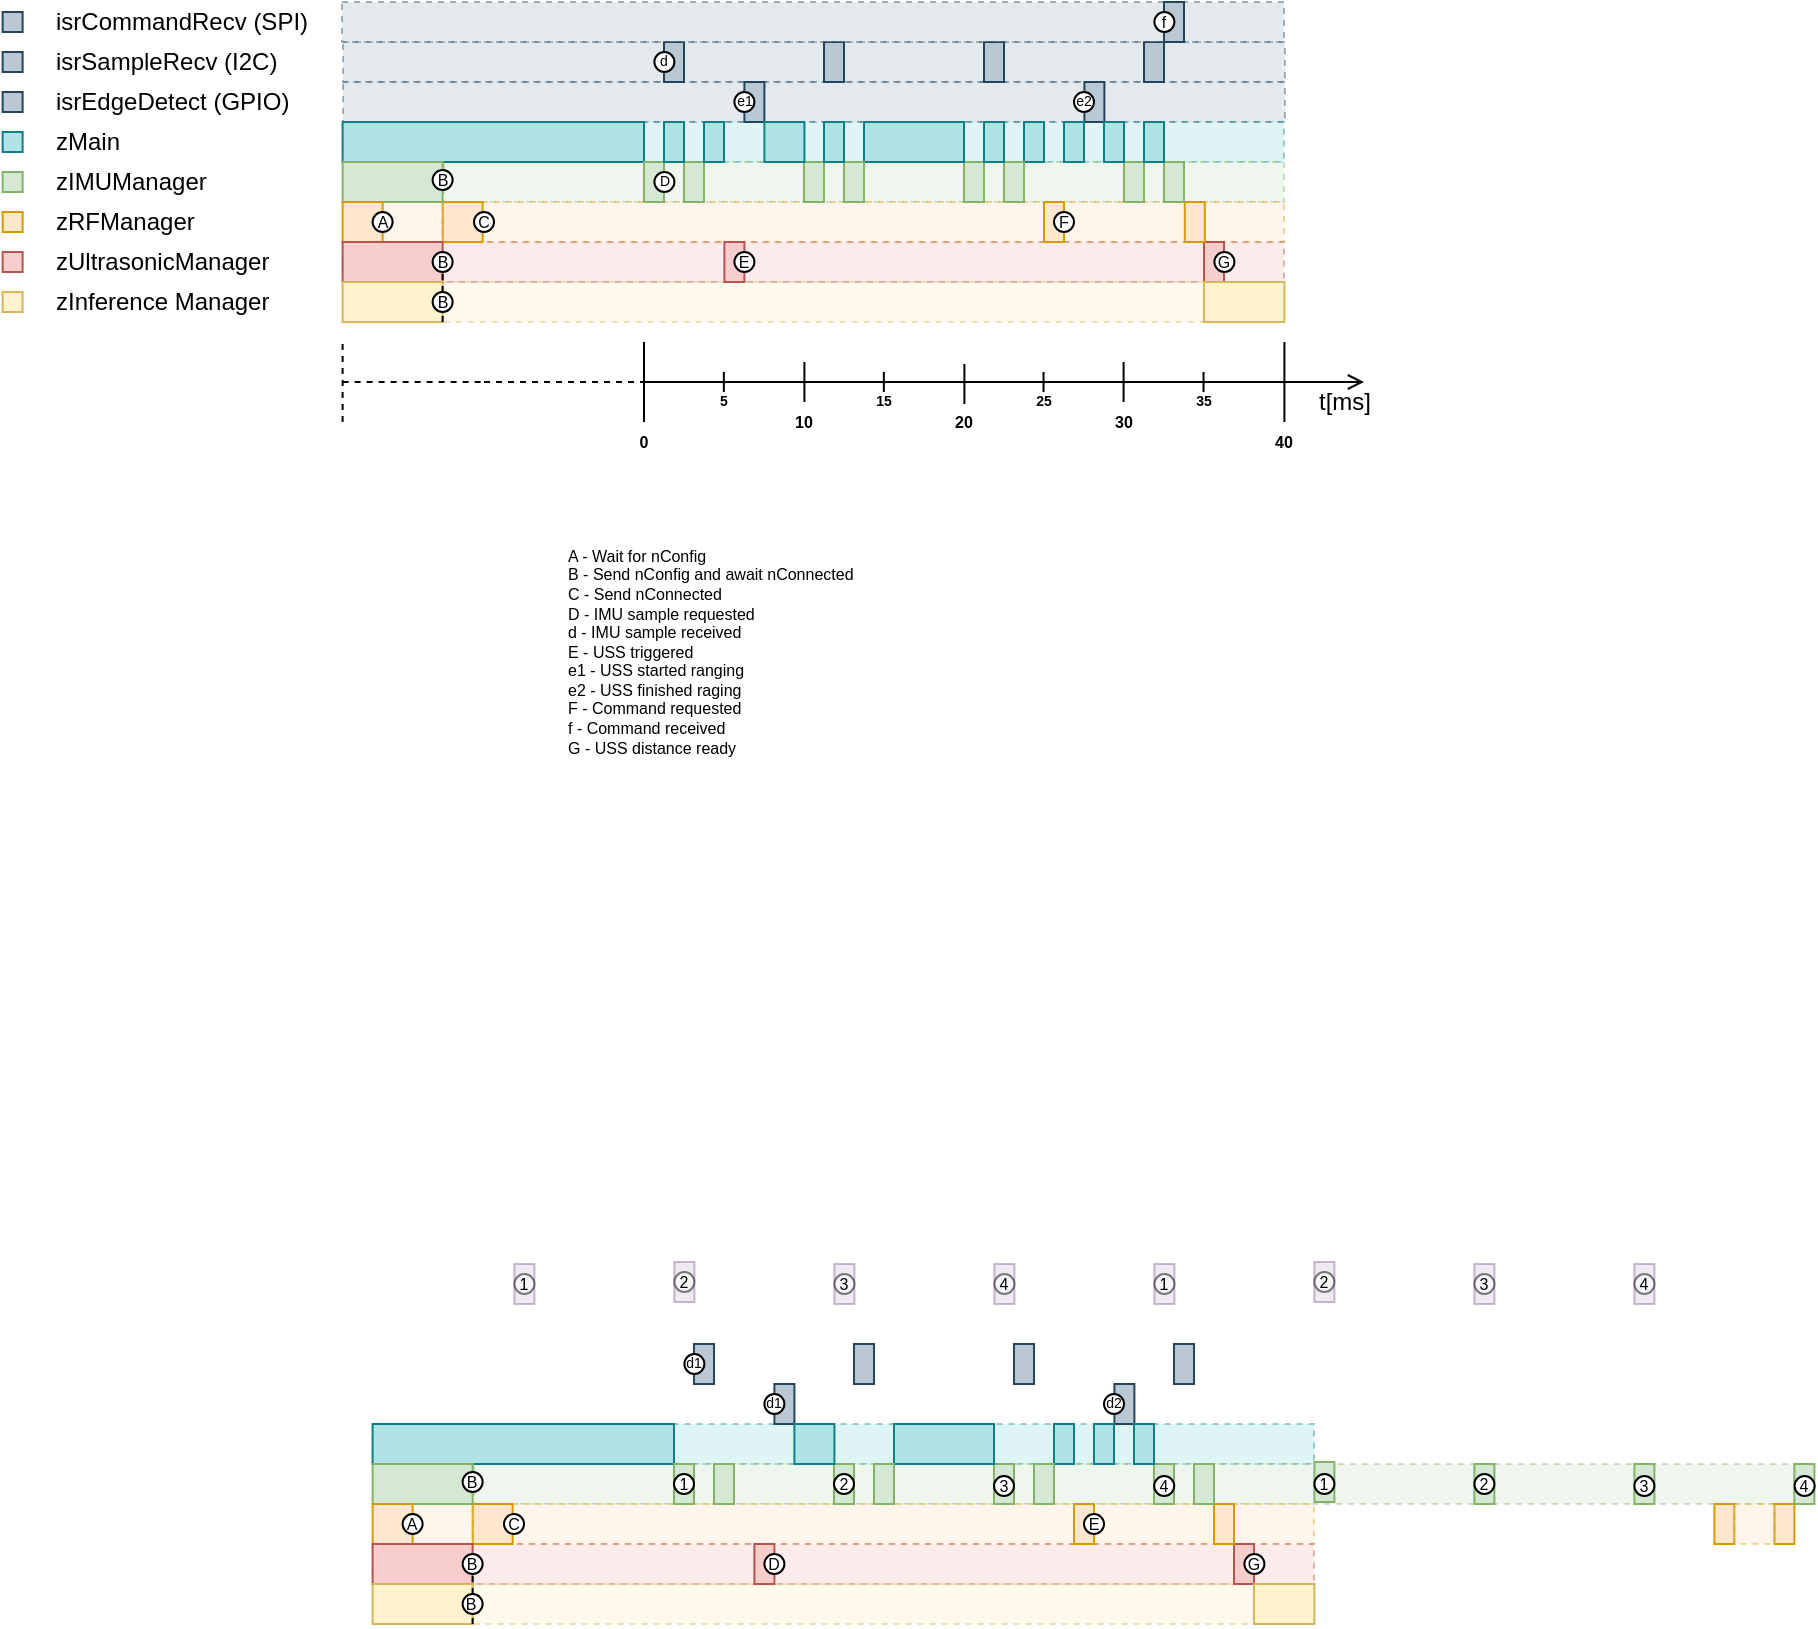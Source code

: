 <mxfile version="13.9.9" type="device"><diagram id="cSuGzzFekDDAHzRVUqsY" name="1"><mxGraphModel dx="1445" dy="711" grid="1" gridSize="10" guides="1" tooltips="1" connect="1" arrows="1" fold="1" page="1" pageScale="1" pageWidth="827" pageHeight="1169" math="0" shadow="0"><root><mxCell id="0"/><mxCell id="1" parent="0"/><mxCell id="S8BBPradPqW6g6W0PGDu-98" value="" style="rounded=0;whiteSpace=wrap;html=1;fillColor=#bac8d3;strokeColor=#23445d;dashed=1;opacity=40;" parent="1" vertex="1"><mxGeometry x="-110.5" y="300" width="471" height="20" as="geometry"/></mxCell><mxCell id="S8BBPradPqW6g6W0PGDu-99" value="" style="rounded=0;whiteSpace=wrap;html=1;fillColor=#bac8d3;strokeColor=#23445d;dashed=1;opacity=40;" parent="1" vertex="1"><mxGeometry x="-110.5" y="320" width="471" height="20" as="geometry"/></mxCell><mxCell id="j9ezfhy0TxpP28smiaYs-355" value="" style="rounded=0;whiteSpace=wrap;html=1;fillColor=#b0e3e6;strokeColor=#0e8088;opacity=40;dashed=1;" parent="1" vertex="1"><mxGeometry x="-110.69" y="340" width="470.69" height="20" as="geometry"/></mxCell><mxCell id="j9ezfhy0TxpP28smiaYs-318" value="" style="rounded=0;whiteSpace=wrap;html=1;strokeColor=#d6b656;fillColor=#fff2cc;dashed=1;opacity=40;" parent="1" vertex="1"><mxGeometry x="-60.89" y="420" width="420.89" height="20" as="geometry"/></mxCell><mxCell id="j9ezfhy0TxpP28smiaYs-321" value="" style="rounded=0;whiteSpace=wrap;html=1;strokeColor=#82b366;fillColor=#d5e8d4;dashed=1;opacity=40;" parent="1" vertex="1"><mxGeometry x="-60" y="360" width="420" height="20" as="geometry"/></mxCell><mxCell id="j9ezfhy0TxpP28smiaYs-272" value="" style="rounded=0;whiteSpace=wrap;html=1;strokeColor=#d79b00;fillColor=#ffe6cc;dashed=1;opacity=40;" parent="1" vertex="1"><mxGeometry x="-41" y="380" width="401" height="20" as="geometry"/></mxCell><mxCell id="j9ezfhy0TxpP28smiaYs-197" value="" style="rounded=0;whiteSpace=wrap;html=1;strokeColor=#b85450;fillColor=#f8cecc;dashed=1;opacity=40;" parent="1" vertex="1"><mxGeometry x="-110.69" y="400" width="470.69" height="20" as="geometry"/></mxCell><mxCell id="j9ezfhy0TxpP28smiaYs-152" value="" style="rounded=0;whiteSpace=wrap;html=1;fillColor=#f8cecc;strokeColor=#b85450;" parent="1" vertex="1"><mxGeometry x="80.2" y="400" width="10" height="20" as="geometry"/></mxCell><mxCell id="j9ezfhy0TxpP28smiaYs-138" value="" style="rounded=0;whiteSpace=wrap;html=1;fillColor=#ffe6cc;strokeColor=#d79b00;" parent="1" vertex="1"><mxGeometry x="-60.69" y="380" width="20" height="20" as="geometry"/></mxCell><mxCell id="j9ezfhy0TxpP28smiaYs-139" value="" style="rounded=0;whiteSpace=wrap;html=1;strokeColor=#d79b00;fillColor=#ffe6cc;dashed=1;opacity=40;" parent="1" vertex="1"><mxGeometry x="-100.69" y="380" width="40" height="20" as="geometry"/></mxCell><mxCell id="rkOUXAN77iIOM3Mfhc3u-1" value="" style="endArrow=none;html=1;" parent="1" edge="1"><mxGeometry width="50" height="50" relative="1" as="geometry"><mxPoint x="40.2" y="470" as="sourcePoint"/><mxPoint x="360" y="470" as="targetPoint"/></mxGeometry></mxCell><mxCell id="rkOUXAN77iIOM3Mfhc3u-5" value="" style="endArrow=none;html=1;" parent="1" edge="1"><mxGeometry width="50" height="50" relative="1" as="geometry"><mxPoint x="120.2" y="480" as="sourcePoint"/><mxPoint x="120.2" y="460" as="targetPoint"/></mxGeometry></mxCell><mxCell id="rkOUXAN77iIOM3Mfhc3u-6" value="" style="endArrow=none;html=1;" parent="1" edge="1"><mxGeometry width="50" height="50" relative="1" as="geometry"><mxPoint x="200.2" y="481" as="sourcePoint"/><mxPoint x="200.2" y="461" as="targetPoint"/></mxGeometry></mxCell><mxCell id="rkOUXAN77iIOM3Mfhc3u-7" value="" style="endArrow=none;html=1;" parent="1" edge="1"><mxGeometry width="50" height="50" relative="1" as="geometry"><mxPoint x="279.8" y="480" as="sourcePoint"/><mxPoint x="279.8" y="460" as="targetPoint"/></mxGeometry></mxCell><mxCell id="rkOUXAN77iIOM3Mfhc3u-9" value="" style="endArrow=none;html=1;" parent="1" edge="1"><mxGeometry width="50" height="50" relative="1" as="geometry"><mxPoint x="360.2" y="490" as="sourcePoint"/><mxPoint x="360.2" y="450" as="targetPoint"/></mxGeometry></mxCell><mxCell id="rkOUXAN77iIOM3Mfhc3u-15" value="" style="endArrow=none;html=1;" parent="1" edge="1"><mxGeometry width="50" height="50" relative="1" as="geometry"><mxPoint x="40" y="490" as="sourcePoint"/><mxPoint x="40" y="450" as="targetPoint"/></mxGeometry></mxCell><mxCell id="rkOUXAN77iIOM3Mfhc3u-19" value="zMain" style="text;html=1;strokeColor=none;fillColor=none;align=left;verticalAlign=middle;whiteSpace=wrap;rounded=0;" parent="1" vertex="1"><mxGeometry x="-255.69" y="340" width="85" height="20" as="geometry"/></mxCell><mxCell id="rkOUXAN77iIOM3Mfhc3u-24" value="zIMUManager" style="text;html=1;align=left;verticalAlign=middle;whiteSpace=wrap;rounded=0;" parent="1" vertex="1"><mxGeometry x="-255.69" y="360" width="105" height="20" as="geometry"/></mxCell><mxCell id="rkOUXAN77iIOM3Mfhc3u-30" value="" style="rounded=0;whiteSpace=wrap;html=1;fillColor=#b0e3e6;strokeColor=#0e8088;" parent="1" vertex="1"><mxGeometry x="-110.69" y="340" width="150.69" height="20" as="geometry"/></mxCell><mxCell id="mVFFXMDGj7C6MJDyE9RA-10" value="" style="text;html=1;align=center;verticalAlign=middle;whiteSpace=wrap;rounded=0;fontSize=11;fillColor=#b0e3e6;strokeColor=#0e8088;" parent="1" vertex="1"><mxGeometry x="-280.69" y="345" width="10.0" height="10" as="geometry"/></mxCell><mxCell id="mVFFXMDGj7C6MJDyE9RA-12" value="" style="text;html=1;align=center;verticalAlign=middle;whiteSpace=wrap;rounded=0;fontSize=11;fillColor=#bac8d3;strokeColor=#23445d;" parent="1" vertex="1"><mxGeometry x="-280.69" y="305" width="10.0" height="10" as="geometry"/></mxCell><mxCell id="mVFFXMDGj7C6MJDyE9RA-13" value="" style="text;html=1;align=center;verticalAlign=middle;whiteSpace=wrap;rounded=0;fontSize=11;fillColor=#d5e8d4;strokeColor=#82b366;" parent="1" vertex="1"><mxGeometry x="-280.69" y="365" width="10.0" height="10" as="geometry"/></mxCell><mxCell id="mVFFXMDGj7C6MJDyE9RA-14" value="" style="text;html=1;align=center;verticalAlign=middle;whiteSpace=wrap;rounded=0;fontSize=11;fillColor=#ffe6cc;strokeColor=#d79b00;" parent="1" vertex="1"><mxGeometry x="-280.69" y="385" width="10.0" height="10" as="geometry"/></mxCell><mxCell id="mVFFXMDGj7C6MJDyE9RA-16" value="isrSampleRecv (I2C)" style="text;html=1;strokeColor=none;fillColor=none;align=left;verticalAlign=middle;whiteSpace=wrap;rounded=0;" parent="1" vertex="1"><mxGeometry x="-255.69" y="300" width="125" height="20" as="geometry"/></mxCell><mxCell id="mVFFXMDGj7C6MJDyE9RA-17" value="zRFManager" style="text;html=1;strokeColor=none;fillColor=none;align=left;verticalAlign=middle;whiteSpace=wrap;rounded=0;" parent="1" vertex="1"><mxGeometry x="-255.69" y="380" width="75" height="20" as="geometry"/></mxCell><mxCell id="MElpWSM9FPOYWnsPrE3x-5" value="" style="rounded=0;whiteSpace=wrap;html=1;fillColor=#d5e8d4;strokeColor=#82b366;" parent="1" vertex="1"><mxGeometry x="-110.69" y="360" width="50" height="20" as="geometry"/></mxCell><mxCell id="MElpWSM9FPOYWnsPrE3x-22" value="" style="rounded=0;whiteSpace=wrap;html=1;fillColor=#ffe6cc;strokeColor=#d79b00;" parent="1" vertex="1"><mxGeometry x="-110.69" y="380" width="20" height="20" as="geometry"/></mxCell><mxCell id="DTuaA2-jYgeu0PcUdBHZ-1" value="zUltrasonicManager" style="text;html=1;strokeColor=none;fillColor=none;align=left;verticalAlign=middle;whiteSpace=wrap;rounded=0;" parent="1" vertex="1"><mxGeometry x="-255.69" y="400" width="75" height="20" as="geometry"/></mxCell><mxCell id="DTuaA2-jYgeu0PcUdBHZ-2" value="" style="rounded=0;whiteSpace=wrap;html=1;fillColor=#f8cecc;strokeColor=#b85450;" parent="1" vertex="1"><mxGeometry x="-110.69" y="400" width="50" height="20" as="geometry"/></mxCell><mxCell id="DTuaA2-jYgeu0PcUdBHZ-3" value="" style="text;html=1;align=center;verticalAlign=middle;whiteSpace=wrap;rounded=0;fontSize=11;fillColor=#f8cecc;strokeColor=#b85450;" parent="1" vertex="1"><mxGeometry x="-280.69" y="405" width="10.0" height="10" as="geometry"/></mxCell><mxCell id="DTuaA2-jYgeu0PcUdBHZ-4" value="" style="rounded=0;whiteSpace=wrap;html=1;fillColor=#f8cecc;strokeColor=#b85450;" parent="1" vertex="1"><mxGeometry x="320" y="400" width="10" height="20" as="geometry"/></mxCell><mxCell id="DTuaA2-jYgeu0PcUdBHZ-12" value="isrEdgeDetect (GPIO)" style="text;html=1;strokeColor=none;fillColor=none;align=left;verticalAlign=middle;whiteSpace=wrap;rounded=0;" parent="1" vertex="1"><mxGeometry x="-255.69" y="320" width="155" height="20" as="geometry"/></mxCell><mxCell id="DTuaA2-jYgeu0PcUdBHZ-13" value="" style="text;html=1;align=center;verticalAlign=middle;whiteSpace=wrap;rounded=0;fontSize=11;fillColor=#bac8d3;strokeColor=#23445d;" parent="1" vertex="1"><mxGeometry x="-280.69" y="325" width="10.0" height="10" as="geometry"/></mxCell><mxCell id="DTuaA2-jYgeu0PcUdBHZ-20" value="" style="rounded=0;whiteSpace=wrap;html=1;fillColor=#fff2cc;strokeColor=#d6b656;" parent="1" vertex="1"><mxGeometry x="-110.69" y="420" width="50" height="20" as="geometry"/></mxCell><mxCell id="DTuaA2-jYgeu0PcUdBHZ-25" value="zInference Manager" style="text;html=1;strokeColor=none;fillColor=none;align=left;verticalAlign=middle;whiteSpace=wrap;rounded=0;" parent="1" vertex="1"><mxGeometry x="-255.69" y="420" width="115" height="20" as="geometry"/></mxCell><mxCell id="DTuaA2-jYgeu0PcUdBHZ-26" value="" style="rounded=0;whiteSpace=wrap;html=1;fillColor=#fff2cc;strokeColor=#d6b656;" parent="1" vertex="1"><mxGeometry x="-280.69" y="425" width="10" height="10" as="geometry"/></mxCell><mxCell id="k1w1IN7rpTPUnMOPxRSH-24" value="" style="endArrow=none;html=1;dashed=1;" parent="1" edge="1"><mxGeometry width="50" height="50" relative="1" as="geometry"><mxPoint x="-110.69" y="470" as="sourcePoint"/><mxPoint x="-40.69" y="470" as="targetPoint"/></mxGeometry></mxCell><mxCell id="k1w1IN7rpTPUnMOPxRSH-25" value="" style="endArrow=none;html=1;dashed=1;" parent="1" edge="1"><mxGeometry width="50" height="50" relative="1" as="geometry"><mxPoint x="-110.69" y="490" as="sourcePoint"/><mxPoint x="-110.69" y="450" as="targetPoint"/></mxGeometry></mxCell><mxCell id="j9ezfhy0TxpP28smiaYs-170" value="B" style="ellipse;whiteSpace=wrap;html=1;aspect=fixed;fontSize=8;spacingRight=-1;" parent="1" vertex="1"><mxGeometry x="-65.69" y="364" width="10" height="10" as="geometry"/></mxCell><mxCell id="j9ezfhy0TxpP28smiaYs-177" value="C" style="ellipse;whiteSpace=wrap;html=1;aspect=fixed;fontSize=8;align=center;verticalAlign=middle;spacingRight=0;" parent="1" vertex="1"><mxGeometry x="-45" y="385" width="10" height="10" as="geometry"/></mxCell><mxCell id="j9ezfhy0TxpP28smiaYs-178" value="B" style="ellipse;whiteSpace=wrap;html=1;aspect=fixed;fontSize=8;spacingRight=-1;" parent="1" vertex="1"><mxGeometry x="-65.69" y="405" width="10" height="10" as="geometry"/></mxCell><mxCell id="j9ezfhy0TxpP28smiaYs-179" value="" style="endArrow=none;html=1;entryX=0.5;entryY=1;entryDx=0;entryDy=0;dashed=1;endFill=0;entryPerimeter=0;" parent="1" source="j9ezfhy0TxpP28smiaYs-180" target="j9ezfhy0TxpP28smiaYs-178" edge="1"><mxGeometry width="50" height="50" relative="1" as="geometry"><mxPoint x="-61.12" y="465.0" as="sourcePoint"/><mxPoint x="-60.69" y="354" as="targetPoint"/></mxGeometry></mxCell><mxCell id="j9ezfhy0TxpP28smiaYs-180" value="B" style="ellipse;whiteSpace=wrap;html=1;aspect=fixed;fontSize=8;spacingRight=-1;" parent="1" vertex="1"><mxGeometry x="-65.69" y="425" width="10" height="10" as="geometry"/></mxCell><mxCell id="j9ezfhy0TxpP28smiaYs-181" value="" style="endArrow=none;html=1;entryX=0.5;entryY=1;entryDx=0;entryDy=0;dashed=1;endFill=0;entryPerimeter=0;" parent="1" target="j9ezfhy0TxpP28smiaYs-180" edge="1"><mxGeometry width="50" height="50" relative="1" as="geometry"><mxPoint x="-60.69" y="440" as="sourcePoint"/><mxPoint x="-60.69" y="415.0" as="targetPoint"/></mxGeometry></mxCell><mxCell id="j9ezfhy0TxpP28smiaYs-164" value="A" style="ellipse;whiteSpace=wrap;html=1;aspect=fixed;fontSize=8;spacingRight=-1;" parent="1" vertex="1"><mxGeometry x="-95.69" y="385" width="10" height="10" as="geometry"/></mxCell><mxCell id="j9ezfhy0TxpP28smiaYs-185" value="A - Wait for nConfig&lt;br&gt;B - Send nConfig and await nConnected&lt;br&gt;C - Send nConnected&lt;br&gt;D - IMU sample requested&lt;br&gt;d - IMU sample received&lt;br&gt;E - USS triggered&lt;br&gt;e1 - USS started ranging&lt;br&gt;e2 - USS finished raging&lt;br&gt;F - Command requested&lt;br&gt;f - Command received&lt;br&gt;G - USS distance ready" style="text;html=1;strokeColor=none;fillColor=none;align=left;verticalAlign=middle;whiteSpace=wrap;rounded=0;fontSize=8;" parent="1" vertex="1"><mxGeometry x="-0.2" y="550" width="160" height="110" as="geometry"/></mxCell><mxCell id="j9ezfhy0TxpP28smiaYs-186" value="10" style="text;html=1;strokeColor=none;fillColor=none;align=center;verticalAlign=middle;whiteSpace=wrap;rounded=0;fontSize=8;fontStyle=1" parent="1" vertex="1"><mxGeometry x="110.4" y="480" width="19.6" height="20" as="geometry"/></mxCell><mxCell id="j9ezfhy0TxpP28smiaYs-187" value="20" style="text;html=1;strokeColor=none;fillColor=none;align=center;verticalAlign=middle;whiteSpace=wrap;rounded=0;fontSize=8;fontStyle=1" parent="1" vertex="1"><mxGeometry x="190.4" y="480" width="19.6" height="20" as="geometry"/></mxCell><mxCell id="j9ezfhy0TxpP28smiaYs-188" value="0" style="text;html=1;strokeColor=none;fillColor=none;align=center;verticalAlign=middle;whiteSpace=wrap;rounded=0;fontSize=8;fontStyle=1" parent="1" vertex="1"><mxGeometry x="30.2" y="490" width="19.8" height="20" as="geometry"/></mxCell><mxCell id="j9ezfhy0TxpP28smiaYs-189" value="30" style="text;html=1;strokeColor=none;fillColor=none;align=center;verticalAlign=middle;whiteSpace=wrap;rounded=0;fontSize=8;fontStyle=1" parent="1" vertex="1"><mxGeometry x="270.4" y="480" width="19.6" height="20" as="geometry"/></mxCell><mxCell id="j9ezfhy0TxpP28smiaYs-190" value="40" style="text;html=1;strokeColor=none;fillColor=none;align=center;verticalAlign=middle;whiteSpace=wrap;rounded=0;fontSize=8;fontStyle=1" parent="1" vertex="1"><mxGeometry x="350.4" y="490" width="19.6" height="20" as="geometry"/></mxCell><mxCell id="j9ezfhy0TxpP28smiaYs-198" value="E" style="ellipse;whiteSpace=wrap;html=1;aspect=fixed;fontSize=8;spacingRight=0;" parent="1" vertex="1"><mxGeometry x="85.2" y="405" width="10" height="10" as="geometry"/></mxCell><mxCell id="j9ezfhy0TxpP28smiaYs-204" value="" style="rounded=0;whiteSpace=wrap;html=1;strokeColor=#d79b00;fillColor=#ffe6cc;" parent="1" vertex="1"><mxGeometry x="310.4" y="380" width="10" height="20" as="geometry"/></mxCell><mxCell id="j9ezfhy0TxpP28smiaYs-205" value="" style="rounded=0;whiteSpace=wrap;html=1;fillColor=#ffe6cc;strokeColor=#d79b00;" parent="1" vertex="1"><mxGeometry x="240" y="380" width="10" height="20" as="geometry"/></mxCell><mxCell id="j9ezfhy0TxpP28smiaYs-206" value="" style="rounded=0;whiteSpace=wrap;html=1;fillColor=#fff2cc;strokeColor=#d6b656;" parent="1" vertex="1"><mxGeometry x="320" y="420" width="40.2" height="20" as="geometry"/></mxCell><mxCell id="j9ezfhy0TxpP28smiaYs-270" value="" style="endArrow=none;html=1;dashed=1;" parent="1" edge="1"><mxGeometry width="50" height="50" relative="1" as="geometry"><mxPoint x="-40.0" y="470" as="sourcePoint"/><mxPoint x="40" y="470" as="targetPoint"/></mxGeometry></mxCell><mxCell id="j9ezfhy0TxpP28smiaYs-273" value="" style="rounded=0;whiteSpace=wrap;html=1;fillColor=#d5e8d4;strokeColor=#82b366;" parent="1" vertex="1"><mxGeometry x="40" y="360" width="10" height="20" as="geometry"/></mxCell><mxCell id="j9ezfhy0TxpP28smiaYs-274" value="" style="rounded=0;whiteSpace=wrap;html=1;fillColor=#d5e8d4;strokeColor=#82b366;" parent="1" vertex="1"><mxGeometry x="120" y="360" width="10" height="20" as="geometry"/></mxCell><mxCell id="j9ezfhy0TxpP28smiaYs-275" value="" style="rounded=0;whiteSpace=wrap;html=1;fillColor=#d5e8d4;strokeColor=#82b366;" parent="1" vertex="1"><mxGeometry x="200" y="360" width="10" height="20" as="geometry"/></mxCell><mxCell id="j9ezfhy0TxpP28smiaYs-276" value="" style="rounded=0;whiteSpace=wrap;html=1;fillColor=#d5e8d4;strokeColor=#82b366;" parent="1" vertex="1"><mxGeometry x="280" y="360" width="10" height="20" as="geometry"/></mxCell><mxCell id="j9ezfhy0TxpP28smiaYs-319" value="G" style="ellipse;whiteSpace=wrap;html=1;aspect=fixed;fontSize=8;spacingRight=0;" parent="1" vertex="1"><mxGeometry x="325.2" y="405" width="10" height="10" as="geometry"/></mxCell><mxCell id="j9ezfhy0TxpP28smiaYs-338" value="F" style="ellipse;whiteSpace=wrap;html=1;aspect=fixed;fontSize=8;spacingRight=0;" parent="1" vertex="1"><mxGeometry x="245" y="385" width="10" height="10" as="geometry"/></mxCell><mxCell id="j9ezfhy0TxpP28smiaYs-346" value="" style="rounded=0;whiteSpace=wrap;html=1;fillColor=#bac8d3;strokeColor=#23445d;" parent="1" vertex="1"><mxGeometry x="90.2" y="320" width="10" height="20" as="geometry"/></mxCell><mxCell id="j9ezfhy0TxpP28smiaYs-347" value="" style="rounded=0;whiteSpace=wrap;html=1;fillColor=#bac8d3;strokeColor=#23445d;" parent="1" vertex="1"><mxGeometry x="260.2" y="320" width="10" height="20" as="geometry"/></mxCell><mxCell id="j9ezfhy0TxpP28smiaYs-348" value="e1" style="ellipse;whiteSpace=wrap;html=1;aspect=fixed;fontSize=7;spacingRight=-1;" parent="1" vertex="1"><mxGeometry x="85.2" y="325" width="10" height="10" as="geometry"/></mxCell><mxCell id="j9ezfhy0TxpP28smiaYs-349" value="e2" style="ellipse;whiteSpace=wrap;html=1;aspect=fixed;fontSize=7;spacingRight=0;" parent="1" vertex="1"><mxGeometry x="255" y="325" width="10" height="10" as="geometry"/></mxCell><mxCell id="j9ezfhy0TxpP28smiaYs-350" value="" style="rounded=0;whiteSpace=wrap;html=1;fillColor=#bac8d3;strokeColor=#23445d;" parent="1" vertex="1"><mxGeometry x="50.0" y="300" width="10" height="20" as="geometry"/></mxCell><mxCell id="j9ezfhy0TxpP28smiaYs-351" value="" style="rounded=0;whiteSpace=wrap;html=1;fillColor=#bac8d3;strokeColor=#23445d;" parent="1" vertex="1"><mxGeometry x="130" y="300" width="10" height="20" as="geometry"/></mxCell><mxCell id="j9ezfhy0TxpP28smiaYs-352" value="" style="rounded=0;whiteSpace=wrap;html=1;fillColor=#bac8d3;strokeColor=#23445d;" parent="1" vertex="1"><mxGeometry x="210" y="300" width="10" height="20" as="geometry"/></mxCell><mxCell id="j9ezfhy0TxpP28smiaYs-353" value="" style="rounded=0;whiteSpace=wrap;html=1;fillColor=#bac8d3;strokeColor=#23445d;" parent="1" vertex="1"><mxGeometry x="290" y="300" width="10" height="20" as="geometry"/></mxCell><mxCell id="j9ezfhy0TxpP28smiaYs-357" value="" style="rounded=0;whiteSpace=wrap;html=1;fillColor=#b0e3e6;strokeColor=#0e8088;" parent="1" vertex="1"><mxGeometry x="100.2" y="340" width="20" height="20" as="geometry"/></mxCell><mxCell id="j9ezfhy0TxpP28smiaYs-358" value="" style="rounded=0;whiteSpace=wrap;html=1;fillColor=#b0e3e6;strokeColor=#0e8088;" parent="1" vertex="1"><mxGeometry x="150" y="340" width="50" height="20" as="geometry"/></mxCell><mxCell id="j9ezfhy0TxpP28smiaYs-359" value="" style="rounded=0;whiteSpace=wrap;html=1;fillColor=#b0e3e6;strokeColor=#0e8088;" parent="1" vertex="1"><mxGeometry x="230" y="340" width="10" height="20" as="geometry"/></mxCell><mxCell id="j9ezfhy0TxpP28smiaYs-360" value="" style="rounded=0;whiteSpace=wrap;html=1;fillColor=#b0e3e6;strokeColor=#0e8088;" parent="1" vertex="1"><mxGeometry x="250" y="340" width="10" height="20" as="geometry"/></mxCell><mxCell id="j9ezfhy0TxpP28smiaYs-362" value="" style="rounded=0;whiteSpace=wrap;html=1;fillColor=#d5e8d4;strokeColor=#82b366;" parent="1" vertex="1"><mxGeometry x="60" y="360" width="10" height="20" as="geometry"/></mxCell><mxCell id="j9ezfhy0TxpP28smiaYs-363" value="" style="rounded=0;whiteSpace=wrap;html=1;fillColor=#d5e8d4;strokeColor=#82b366;" parent="1" vertex="1"><mxGeometry x="140" y="360" width="10" height="20" as="geometry"/></mxCell><mxCell id="j9ezfhy0TxpP28smiaYs-364" value="" style="rounded=0;whiteSpace=wrap;html=1;fillColor=#d5e8d4;strokeColor=#82b366;" parent="1" vertex="1"><mxGeometry x="220" y="360" width="10" height="20" as="geometry"/></mxCell><mxCell id="j9ezfhy0TxpP28smiaYs-365" value="" style="rounded=0;whiteSpace=wrap;html=1;fillColor=#d5e8d4;strokeColor=#82b366;" parent="1" vertex="1"><mxGeometry x="300" y="360" width="10" height="20" as="geometry"/></mxCell><mxCell id="j9ezfhy0TxpP28smiaYs-366" value="" style="rounded=0;whiteSpace=wrap;html=1;fillColor=#b0e3e6;strokeColor=#0e8088;" parent="1" vertex="1"><mxGeometry x="270" y="340" width="10" height="20" as="geometry"/></mxCell><mxCell id="j9ezfhy0TxpP28smiaYs-367" value="" style="endArrow=none;html=1;" parent="1" edge="1"><mxGeometry width="50" height="50" relative="1" as="geometry"><mxPoint x="79.93" y="475" as="sourcePoint"/><mxPoint x="79.93" y="465" as="targetPoint"/></mxGeometry></mxCell><mxCell id="j9ezfhy0TxpP28smiaYs-368" value="" style="endArrow=none;html=1;" parent="1" edge="1"><mxGeometry width="50" height="50" relative="1" as="geometry"><mxPoint x="159.93" y="475" as="sourcePoint"/><mxPoint x="159.93" y="465" as="targetPoint"/></mxGeometry></mxCell><mxCell id="j9ezfhy0TxpP28smiaYs-372" value="" style="endArrow=none;html=1;" parent="1" edge="1"><mxGeometry width="50" height="50" relative="1" as="geometry"><mxPoint x="239.77" y="475" as="sourcePoint"/><mxPoint x="239.77" y="465" as="targetPoint"/></mxGeometry></mxCell><mxCell id="j9ezfhy0TxpP28smiaYs-373" value="" style="endArrow=none;html=1;" parent="1" edge="1"><mxGeometry width="50" height="50" relative="1" as="geometry"><mxPoint x="319.77" y="475" as="sourcePoint"/><mxPoint x="319.77" y="465" as="targetPoint"/></mxGeometry></mxCell><mxCell id="j9ezfhy0TxpP28smiaYs-375" value="5" style="text;html=1;strokeColor=none;fillColor=none;align=center;verticalAlign=middle;whiteSpace=wrap;rounded=0;fontSize=7;fontStyle=1" parent="1" vertex="1"><mxGeometry x="70" y="470" width="19.6" height="20" as="geometry"/></mxCell><mxCell id="j9ezfhy0TxpP28smiaYs-376" value="15" style="text;html=1;strokeColor=none;fillColor=none;align=center;verticalAlign=middle;whiteSpace=wrap;rounded=0;fontSize=7;fontStyle=1" parent="1" vertex="1"><mxGeometry x="150.2" y="470" width="19.6" height="20" as="geometry"/></mxCell><mxCell id="j9ezfhy0TxpP28smiaYs-377" value="25" style="text;html=1;strokeColor=none;fillColor=none;align=center;verticalAlign=middle;whiteSpace=wrap;rounded=0;fontSize=7;fontStyle=1" parent="1" vertex="1"><mxGeometry x="230.4" y="470" width="19.6" height="20" as="geometry"/></mxCell><mxCell id="j9ezfhy0TxpP28smiaYs-378" value="35" style="text;html=1;strokeColor=none;fillColor=none;align=center;verticalAlign=middle;whiteSpace=wrap;rounded=0;fontSize=7;fontStyle=1" parent="1" vertex="1"><mxGeometry x="310.4" y="470" width="19.6" height="20" as="geometry"/></mxCell><mxCell id="S8BBPradPqW6g6W0PGDu-2" value="d" style="ellipse;whiteSpace=wrap;html=1;aspect=fixed;fontSize=7;spacingRight=0;" parent="1" vertex="1"><mxGeometry x="45.2" y="305" width="10" height="10" as="geometry"/></mxCell><mxCell id="S8BBPradPqW6g6W0PGDu-3" value="" style="rounded=0;whiteSpace=wrap;html=1;fillColor=#b0e3e6;strokeColor=#0e8088;opacity=40;dashed=1;" parent="1" vertex="1"><mxGeometry x="-95.69" y="991" width="470.69" height="20" as="geometry"/></mxCell><mxCell id="S8BBPradPqW6g6W0PGDu-4" value="" style="rounded=0;whiteSpace=wrap;html=1;strokeColor=#d6b656;fillColor=#fff2cc;dashed=1;opacity=40;" parent="1" vertex="1"><mxGeometry x="-45.89" y="1071" width="420.89" height="20" as="geometry"/></mxCell><mxCell id="S8BBPradPqW6g6W0PGDu-5" value="" style="rounded=0;whiteSpace=wrap;html=1;strokeColor=#82b366;fillColor=#d5e8d4;dashed=1;opacity=40;" parent="1" vertex="1"><mxGeometry x="-45" y="1011" width="660" height="20" as="geometry"/></mxCell><mxCell id="S8BBPradPqW6g6W0PGDu-6" value="" style="rounded=0;whiteSpace=wrap;html=1;strokeColor=#d79b00;fillColor=#ffe6cc;dashed=1;opacity=40;" parent="1" vertex="1"><mxGeometry x="-25.69" y="1031" width="400.69" height="20" as="geometry"/></mxCell><mxCell id="S8BBPradPqW6g6W0PGDu-7" value="" style="rounded=0;whiteSpace=wrap;html=1;strokeColor=#b85450;fillColor=#f8cecc;dashed=1;opacity=40;" parent="1" vertex="1"><mxGeometry x="-95.69" y="1051" width="470.69" height="20" as="geometry"/></mxCell><mxCell id="S8BBPradPqW6g6W0PGDu-8" value="" style="rounded=0;whiteSpace=wrap;html=1;fillColor=#e1d5e7;strokeColor=#9673a6;opacity=50;" parent="1" vertex="1"><mxGeometry x="-24.8" y="911" width="10" height="20" as="geometry"/></mxCell><mxCell id="S8BBPradPqW6g6W0PGDu-9" value="" style="rounded=0;whiteSpace=wrap;html=1;fillColor=#f8cecc;strokeColor=#b85450;" parent="1" vertex="1"><mxGeometry x="95.2" y="1051" width="10" height="20" as="geometry"/></mxCell><mxCell id="S8BBPradPqW6g6W0PGDu-10" value="" style="rounded=0;whiteSpace=wrap;html=1;fillColor=#ffe6cc;strokeColor=#d79b00;" parent="1" vertex="1"><mxGeometry x="-45.69" y="1031" width="20" height="20" as="geometry"/></mxCell><mxCell id="S8BBPradPqW6g6W0PGDu-11" value="" style="rounded=0;whiteSpace=wrap;html=1;strokeColor=#d79b00;fillColor=#ffe6cc;dashed=1;opacity=40;" parent="1" vertex="1"><mxGeometry x="-85.69" y="1031" width="40" height="20" as="geometry"/></mxCell><mxCell id="S8BBPradPqW6g6W0PGDu-12" value="" style="rounded=0;whiteSpace=wrap;html=1;fillColor=#e1d5e7;strokeColor=#9673a6;opacity=50;" parent="1" vertex="1"><mxGeometry x="55.2" y="910" width="10" height="20" as="geometry"/></mxCell><mxCell id="S8BBPradPqW6g6W0PGDu-13" value="" style="rounded=0;whiteSpace=wrap;html=1;fillColor=#b0e3e6;strokeColor=#0e8088;" parent="1" vertex="1"><mxGeometry x="-95.69" y="991" width="150.69" height="20" as="geometry"/></mxCell><mxCell id="S8BBPradPqW6g6W0PGDu-14" value="" style="rounded=0;whiteSpace=wrap;html=1;fillColor=#d5e8d4;strokeColor=#82b366;" parent="1" vertex="1"><mxGeometry x="-95.69" y="1011" width="50" height="20" as="geometry"/></mxCell><mxCell id="S8BBPradPqW6g6W0PGDu-15" value="" style="rounded=0;whiteSpace=wrap;html=1;fillColor=#ffe6cc;strokeColor=#d79b00;" parent="1" vertex="1"><mxGeometry x="-95.69" y="1031" width="20" height="20" as="geometry"/></mxCell><mxCell id="S8BBPradPqW6g6W0PGDu-16" value="" style="rounded=0;whiteSpace=wrap;html=1;fillColor=#f8cecc;strokeColor=#b85450;" parent="1" vertex="1"><mxGeometry x="-95.69" y="1051" width="50" height="20" as="geometry"/></mxCell><mxCell id="S8BBPradPqW6g6W0PGDu-17" value="" style="rounded=0;whiteSpace=wrap;html=1;fillColor=#f8cecc;strokeColor=#b85450;" parent="1" vertex="1"><mxGeometry x="335" y="1051" width="10" height="20" as="geometry"/></mxCell><mxCell id="S8BBPradPqW6g6W0PGDu-18" value="" style="rounded=0;whiteSpace=wrap;html=1;fillColor=#fff2cc;strokeColor=#d6b656;" parent="1" vertex="1"><mxGeometry x="-95.69" y="1071" width="50" height="20" as="geometry"/></mxCell><mxCell id="S8BBPradPqW6g6W0PGDu-19" value="B" style="ellipse;whiteSpace=wrap;html=1;aspect=fixed;fontSize=8;spacingRight=0;" parent="1" vertex="1"><mxGeometry x="-50.69" y="1015" width="10" height="10" as="geometry"/></mxCell><mxCell id="S8BBPradPqW6g6W0PGDu-20" value="C" style="ellipse;whiteSpace=wrap;html=1;aspect=fixed;fontSize=8;align=center;verticalAlign=middle;spacingRight=0;" parent="1" vertex="1"><mxGeometry x="-30" y="1036" width="10" height="10" as="geometry"/></mxCell><mxCell id="S8BBPradPqW6g6W0PGDu-21" value="B" style="ellipse;whiteSpace=wrap;html=1;aspect=fixed;fontSize=8;spacingRight=0;" parent="1" vertex="1"><mxGeometry x="-50.69" y="1056" width="10" height="10" as="geometry"/></mxCell><mxCell id="S8BBPradPqW6g6W0PGDu-22" value="" style="endArrow=none;html=1;entryX=0.5;entryY=1;entryDx=0;entryDy=0;dashed=1;endFill=0;entryPerimeter=0;" parent="1" source="S8BBPradPqW6g6W0PGDu-23" target="S8BBPradPqW6g6W0PGDu-21" edge="1"><mxGeometry width="50" height="50" relative="1" as="geometry"><mxPoint x="-46.12" y="1116" as="sourcePoint"/><mxPoint x="-45.69" y="1005" as="targetPoint"/></mxGeometry></mxCell><mxCell id="S8BBPradPqW6g6W0PGDu-23" value="B" style="ellipse;whiteSpace=wrap;html=1;aspect=fixed;fontSize=8;spacingRight=1;" parent="1" vertex="1"><mxGeometry x="-50.69" y="1076" width="10" height="10" as="geometry"/></mxCell><mxCell id="S8BBPradPqW6g6W0PGDu-24" value="" style="endArrow=none;html=1;entryX=0.5;entryY=1;entryDx=0;entryDy=0;dashed=1;endFill=0;entryPerimeter=0;" parent="1" target="S8BBPradPqW6g6W0PGDu-23" edge="1"><mxGeometry width="50" height="50" relative="1" as="geometry"><mxPoint x="-45.69" y="1091" as="sourcePoint"/><mxPoint x="-45.69" y="1066" as="targetPoint"/></mxGeometry></mxCell><mxCell id="S8BBPradPqW6g6W0PGDu-25" value="A" style="ellipse;whiteSpace=wrap;html=1;aspect=fixed;fontSize=8;spacingRight=0;" parent="1" vertex="1"><mxGeometry x="-80.69" y="1036" width="10" height="10" as="geometry"/></mxCell><mxCell id="S8BBPradPqW6g6W0PGDu-26" value="D" style="ellipse;whiteSpace=wrap;html=1;aspect=fixed;fontSize=8;spacingRight=0;" parent="1" vertex="1"><mxGeometry x="100.2" y="1056" width="10" height="10" as="geometry"/></mxCell><mxCell id="S8BBPradPqW6g6W0PGDu-27" value="" style="rounded=0;whiteSpace=wrap;html=1;strokeColor=#d79b00;fillColor=#ffe6cc;" parent="1" vertex="1"><mxGeometry x="325.0" y="1031" width="10" height="20" as="geometry"/></mxCell><mxCell id="S8BBPradPqW6g6W0PGDu-28" value="" style="rounded=0;whiteSpace=wrap;html=1;fillColor=#ffe6cc;strokeColor=#d79b00;" parent="1" vertex="1"><mxGeometry x="255" y="1031" width="10" height="20" as="geometry"/></mxCell><mxCell id="S8BBPradPqW6g6W0PGDu-29" value="" style="rounded=0;whiteSpace=wrap;html=1;fillColor=#fff2cc;strokeColor=#d6b656;" parent="1" vertex="1"><mxGeometry x="345" y="1071" width="30.2" height="20" as="geometry"/></mxCell><mxCell id="S8BBPradPqW6g6W0PGDu-30" value="" style="rounded=0;whiteSpace=wrap;html=1;fillColor=#e1d5e7;strokeColor=#9673a6;opacity=50;" parent="1" vertex="1"><mxGeometry x="135.2" y="911" width="10" height="20" as="geometry"/></mxCell><mxCell id="S8BBPradPqW6g6W0PGDu-31" value="" style="rounded=0;whiteSpace=wrap;html=1;fillColor=#e1d5e7;strokeColor=#9673a6;opacity=50;" parent="1" vertex="1"><mxGeometry x="215.2" y="911" width="10" height="20" as="geometry"/></mxCell><mxCell id="S8BBPradPqW6g6W0PGDu-32" value="" style="rounded=0;whiteSpace=wrap;html=1;fillColor=#d5e8d4;strokeColor=#82b366;" parent="1" vertex="1"><mxGeometry x="55" y="1011" width="10" height="20" as="geometry"/></mxCell><mxCell id="S8BBPradPqW6g6W0PGDu-33" value="" style="rounded=0;whiteSpace=wrap;html=1;fillColor=#d5e8d4;strokeColor=#82b366;" parent="1" vertex="1"><mxGeometry x="135" y="1011" width="10" height="20" as="geometry"/></mxCell><mxCell id="S8BBPradPqW6g6W0PGDu-34" value="" style="rounded=0;whiteSpace=wrap;html=1;fillColor=#d5e8d4;strokeColor=#82b366;" parent="1" vertex="1"><mxGeometry x="215" y="1011" width="10" height="20" as="geometry"/></mxCell><mxCell id="S8BBPradPqW6g6W0PGDu-35" value="" style="rounded=0;whiteSpace=wrap;html=1;fillColor=#d5e8d4;strokeColor=#82b366;" parent="1" vertex="1"><mxGeometry x="295" y="1011" width="10" height="20" as="geometry"/></mxCell><mxCell id="S8BBPradPqW6g6W0PGDu-36" value="1" style="ellipse;whiteSpace=wrap;html=1;aspect=fixed;fontSize=8;opacity=50;" parent="1" vertex="1"><mxGeometry x="-24.8" y="916" width="10" height="10" as="geometry"/></mxCell><mxCell id="S8BBPradPqW6g6W0PGDu-37" value="1" style="ellipse;whiteSpace=wrap;html=1;aspect=fixed;fontSize=8;" parent="1" vertex="1"><mxGeometry x="55" y="1016" width="10" height="10" as="geometry"/></mxCell><mxCell id="S8BBPradPqW6g6W0PGDu-38" value="2" style="ellipse;whiteSpace=wrap;html=1;aspect=fixed;fontSize=8;opacity=50;" parent="1" vertex="1"><mxGeometry x="55.2" y="915" width="10" height="10" as="geometry"/></mxCell><mxCell id="S8BBPradPqW6g6W0PGDu-39" value="2" style="ellipse;whiteSpace=wrap;html=1;aspect=fixed;fontSize=8;" parent="1" vertex="1"><mxGeometry x="135" y="1016" width="10" height="10" as="geometry"/></mxCell><mxCell id="S8BBPradPqW6g6W0PGDu-40" value="3" style="ellipse;whiteSpace=wrap;html=1;aspect=fixed;fontSize=8;opacity=50;" parent="1" vertex="1"><mxGeometry x="135.2" y="916" width="10" height="10" as="geometry"/></mxCell><mxCell id="S8BBPradPqW6g6W0PGDu-41" value="4" style="ellipse;whiteSpace=wrap;html=1;aspect=fixed;fontSize=8;" parent="1" vertex="1"><mxGeometry x="295.1" y="1017" width="10" height="10" as="geometry"/></mxCell><mxCell id="S8BBPradPqW6g6W0PGDu-42" value="3" style="ellipse;whiteSpace=wrap;html=1;aspect=fixed;fontSize=8;" parent="1" vertex="1"><mxGeometry x="215" y="1017" width="10" height="10" as="geometry"/></mxCell><mxCell id="S8BBPradPqW6g6W0PGDu-43" value="4" style="ellipse;whiteSpace=wrap;html=1;aspect=fixed;fontSize=8;opacity=50;" parent="1" vertex="1"><mxGeometry x="215.2" y="916" width="10" height="10" as="geometry"/></mxCell><mxCell id="S8BBPradPqW6g6W0PGDu-44" value="" style="rounded=0;whiteSpace=wrap;html=1;fillColor=#e1d5e7;strokeColor=#9673a6;opacity=50;" parent="1" vertex="1"><mxGeometry x="295.2" y="911" width="10" height="20" as="geometry"/></mxCell><mxCell id="S8BBPradPqW6g6W0PGDu-45" value="" style="rounded=0;whiteSpace=wrap;html=1;fillColor=#e1d5e7;strokeColor=#9673a6;opacity=50;" parent="1" vertex="1"><mxGeometry x="375.2" y="910" width="10" height="20" as="geometry"/></mxCell><mxCell id="S8BBPradPqW6g6W0PGDu-46" value="" style="rounded=0;whiteSpace=wrap;html=1;fillColor=#e1d5e7;strokeColor=#9673a6;opacity=50;" parent="1" vertex="1"><mxGeometry x="455.2" y="911" width="10" height="20" as="geometry"/></mxCell><mxCell id="S8BBPradPqW6g6W0PGDu-47" value="" style="rounded=0;whiteSpace=wrap;html=1;fillColor=#e1d5e7;strokeColor=#9673a6;opacity=50;" parent="1" vertex="1"><mxGeometry x="535.2" y="911" width="10" height="20" as="geometry"/></mxCell><mxCell id="S8BBPradPqW6g6W0PGDu-48" value="1" style="ellipse;whiteSpace=wrap;html=1;aspect=fixed;fontSize=8;opacity=50;" parent="1" vertex="1"><mxGeometry x="295.2" y="916" width="10" height="10" as="geometry"/></mxCell><mxCell id="S8BBPradPqW6g6W0PGDu-49" value="2" style="ellipse;whiteSpace=wrap;html=1;aspect=fixed;fontSize=8;opacity=50;" parent="1" vertex="1"><mxGeometry x="375.2" y="915" width="10" height="10" as="geometry"/></mxCell><mxCell id="S8BBPradPqW6g6W0PGDu-50" value="3" style="ellipse;whiteSpace=wrap;html=1;aspect=fixed;fontSize=8;opacity=50;" parent="1" vertex="1"><mxGeometry x="455.2" y="916" width="10" height="10" as="geometry"/></mxCell><mxCell id="S8BBPradPqW6g6W0PGDu-51" value="4" style="ellipse;whiteSpace=wrap;html=1;aspect=fixed;fontSize=8;opacity=50;" parent="1" vertex="1"><mxGeometry x="535.2" y="916" width="10" height="10" as="geometry"/></mxCell><mxCell id="S8BBPradPqW6g6W0PGDu-52" value="" style="rounded=0;whiteSpace=wrap;html=1;strokeColor=#d79b00;fillColor=#ffe6cc;" parent="1" vertex="1"><mxGeometry x="605.2" y="1031" width="10" height="20" as="geometry"/></mxCell><mxCell id="S8BBPradPqW6g6W0PGDu-53" value="" style="rounded=0;whiteSpace=wrap;html=1;fillColor=#ffe6cc;strokeColor=#d79b00;" parent="1" vertex="1"><mxGeometry x="575.2" y="1031" width="10" height="20" as="geometry"/></mxCell><mxCell id="S8BBPradPqW6g6W0PGDu-54" value="" style="rounded=0;whiteSpace=wrap;html=1;strokeColor=#d79b00;fillColor=#ffe6cc;dashed=1;opacity=40;" parent="1" vertex="1"><mxGeometry x="585.2" y="1031" width="20" height="20" as="geometry"/></mxCell><mxCell id="S8BBPradPqW6g6W0PGDu-55" value="" style="rounded=0;whiteSpace=wrap;html=1;fillColor=#d5e8d4;strokeColor=#82b366;" parent="1" vertex="1"><mxGeometry x="375.2" y="1010" width="10" height="20" as="geometry"/></mxCell><mxCell id="S8BBPradPqW6g6W0PGDu-56" value="" style="rounded=0;whiteSpace=wrap;html=1;fillColor=#d5e8d4;strokeColor=#82b366;" parent="1" vertex="1"><mxGeometry x="455.2" y="1011" width="10" height="20" as="geometry"/></mxCell><mxCell id="S8BBPradPqW6g6W0PGDu-57" value="" style="rounded=0;whiteSpace=wrap;html=1;fillColor=#d5e8d4;strokeColor=#82b366;" parent="1" vertex="1"><mxGeometry x="535.2" y="1011" width="10" height="20" as="geometry"/></mxCell><mxCell id="S8BBPradPqW6g6W0PGDu-58" value="" style="rounded=0;whiteSpace=wrap;html=1;fillColor=#d5e8d4;strokeColor=#82b366;" parent="1" vertex="1"><mxGeometry x="615.2" y="1011" width="10" height="20" as="geometry"/></mxCell><mxCell id="S8BBPradPqW6g6W0PGDu-59" value="1" style="ellipse;whiteSpace=wrap;html=1;aspect=fixed;fontSize=8;" parent="1" vertex="1"><mxGeometry x="375.2" y="1016" width="10" height="10" as="geometry"/></mxCell><mxCell id="S8BBPradPqW6g6W0PGDu-60" value="2" style="ellipse;whiteSpace=wrap;html=1;aspect=fixed;fontSize=8;" parent="1" vertex="1"><mxGeometry x="455.2" y="1016" width="10" height="10" as="geometry"/></mxCell><mxCell id="S8BBPradPqW6g6W0PGDu-61" value="4" style="ellipse;whiteSpace=wrap;html=1;aspect=fixed;fontSize=8;" parent="1" vertex="1"><mxGeometry x="615.3" y="1017" width="10" height="10" as="geometry"/></mxCell><mxCell id="S8BBPradPqW6g6W0PGDu-62" value="3" style="ellipse;whiteSpace=wrap;html=1;aspect=fixed;fontSize=8;" parent="1" vertex="1"><mxGeometry x="535.2" y="1017" width="10" height="10" as="geometry"/></mxCell><mxCell id="S8BBPradPqW6g6W0PGDu-63" value="G" style="ellipse;whiteSpace=wrap;html=1;aspect=fixed;fontSize=8;spacingRight=0;" parent="1" vertex="1"><mxGeometry x="340.2" y="1056" width="10" height="10" as="geometry"/></mxCell><mxCell id="S8BBPradPqW6g6W0PGDu-64" value="E" style="ellipse;whiteSpace=wrap;html=1;aspect=fixed;fontSize=8;spacingRight=0;" parent="1" vertex="1"><mxGeometry x="260" y="1036" width="10" height="10" as="geometry"/></mxCell><mxCell id="S8BBPradPqW6g6W0PGDu-65" value="" style="rounded=0;whiteSpace=wrap;html=1;fillColor=#bac8d3;strokeColor=#23445d;" parent="1" vertex="1"><mxGeometry x="105.2" y="971" width="10" height="20" as="geometry"/></mxCell><mxCell id="S8BBPradPqW6g6W0PGDu-66" value="" style="rounded=0;whiteSpace=wrap;html=1;fillColor=#bac8d3;strokeColor=#23445d;" parent="1" vertex="1"><mxGeometry x="275.2" y="971" width="10" height="20" as="geometry"/></mxCell><mxCell id="S8BBPradPqW6g6W0PGDu-67" value="d1" style="ellipse;whiteSpace=wrap;html=1;aspect=fixed;fontSize=7;spacingRight=0;" parent="1" vertex="1"><mxGeometry x="100.2" y="976" width="10" height="10" as="geometry"/></mxCell><mxCell id="S8BBPradPqW6g6W0PGDu-68" value="d2" style="ellipse;whiteSpace=wrap;html=1;aspect=fixed;fontSize=7;spacingRight=0;" parent="1" vertex="1"><mxGeometry x="270" y="976" width="10" height="10" as="geometry"/></mxCell><mxCell id="S8BBPradPqW6g6W0PGDu-69" value="" style="rounded=0;whiteSpace=wrap;html=1;fillColor=#bac8d3;strokeColor=#23445d;" parent="1" vertex="1"><mxGeometry x="65.0" y="951" width="10" height="20" as="geometry"/></mxCell><mxCell id="S8BBPradPqW6g6W0PGDu-70" value="" style="rounded=0;whiteSpace=wrap;html=1;fillColor=#bac8d3;strokeColor=#23445d;" parent="1" vertex="1"><mxGeometry x="145" y="951" width="10" height="20" as="geometry"/></mxCell><mxCell id="S8BBPradPqW6g6W0PGDu-71" value="" style="rounded=0;whiteSpace=wrap;html=1;fillColor=#bac8d3;strokeColor=#23445d;" parent="1" vertex="1"><mxGeometry x="225" y="951" width="10" height="20" as="geometry"/></mxCell><mxCell id="S8BBPradPqW6g6W0PGDu-72" value="" style="rounded=0;whiteSpace=wrap;html=1;fillColor=#bac8d3;strokeColor=#23445d;" parent="1" vertex="1"><mxGeometry x="305" y="951" width="10" height="20" as="geometry"/></mxCell><mxCell id="S8BBPradPqW6g6W0PGDu-73" value="" style="rounded=0;whiteSpace=wrap;html=1;fillColor=#b0e3e6;strokeColor=#0e8088;" parent="1" vertex="1"><mxGeometry x="115.2" y="991" width="20" height="20" as="geometry"/></mxCell><mxCell id="S8BBPradPqW6g6W0PGDu-74" value="" style="rounded=0;whiteSpace=wrap;html=1;fillColor=#b0e3e6;strokeColor=#0e8088;" parent="1" vertex="1"><mxGeometry x="165" y="991" width="50" height="20" as="geometry"/></mxCell><mxCell id="S8BBPradPqW6g6W0PGDu-75" value="" style="rounded=0;whiteSpace=wrap;html=1;fillColor=#b0e3e6;strokeColor=#0e8088;" parent="1" vertex="1"><mxGeometry x="245" y="991" width="10" height="20" as="geometry"/></mxCell><mxCell id="S8BBPradPqW6g6W0PGDu-76" value="" style="rounded=0;whiteSpace=wrap;html=1;fillColor=#b0e3e6;strokeColor=#0e8088;" parent="1" vertex="1"><mxGeometry x="265" y="991" width="10" height="20" as="geometry"/></mxCell><mxCell id="S8BBPradPqW6g6W0PGDu-77" value="" style="rounded=0;whiteSpace=wrap;html=1;fillColor=#d5e8d4;strokeColor=#82b366;" parent="1" vertex="1"><mxGeometry x="75" y="1011" width="10" height="20" as="geometry"/></mxCell><mxCell id="S8BBPradPqW6g6W0PGDu-78" value="" style="rounded=0;whiteSpace=wrap;html=1;fillColor=#d5e8d4;strokeColor=#82b366;" parent="1" vertex="1"><mxGeometry x="155" y="1011" width="10" height="20" as="geometry"/></mxCell><mxCell id="S8BBPradPqW6g6W0PGDu-79" value="" style="rounded=0;whiteSpace=wrap;html=1;fillColor=#d5e8d4;strokeColor=#82b366;" parent="1" vertex="1"><mxGeometry x="235" y="1011" width="10" height="20" as="geometry"/></mxCell><mxCell id="S8BBPradPqW6g6W0PGDu-80" value="" style="rounded=0;whiteSpace=wrap;html=1;fillColor=#d5e8d4;strokeColor=#82b366;" parent="1" vertex="1"><mxGeometry x="315" y="1011" width="10" height="20" as="geometry"/></mxCell><mxCell id="S8BBPradPqW6g6W0PGDu-81" value="" style="rounded=0;whiteSpace=wrap;html=1;fillColor=#b0e3e6;strokeColor=#0e8088;" parent="1" vertex="1"><mxGeometry x="285" y="991" width="10" height="20" as="geometry"/></mxCell><mxCell id="S8BBPradPqW6g6W0PGDu-82" value="d1" style="ellipse;whiteSpace=wrap;html=1;aspect=fixed;fontSize=7;spacingRight=0;" parent="1" vertex="1"><mxGeometry x="60.2" y="956" width="10" height="10" as="geometry"/></mxCell><mxCell id="S8BBPradPqW6g6W0PGDu-83" value="D" style="ellipse;whiteSpace=wrap;html=1;aspect=fixed;fontSize=7;spacingRight=-1;" parent="1" vertex="1"><mxGeometry x="45.2" y="365" width="10" height="10" as="geometry"/></mxCell><mxCell id="S8BBPradPqW6g6W0PGDu-97" value="" style="rounded=0;whiteSpace=wrap;html=1;fillColor=#b0e3e6;strokeColor=#0e8088;" parent="1" vertex="1"><mxGeometry x="70" y="340" width="10" height="20" as="geometry"/></mxCell><mxCell id="2rahVJqw7R3IpfGoIEAQ-3" value="isrCommandRecv (SPI)" style="text;html=1;strokeColor=none;fillColor=none;align=left;verticalAlign=middle;whiteSpace=wrap;rounded=0;" parent="1" vertex="1"><mxGeometry x="-255.69" y="280" width="135.69" height="20" as="geometry"/></mxCell><mxCell id="2rahVJqw7R3IpfGoIEAQ-4" value="" style="text;html=1;align=center;verticalAlign=middle;whiteSpace=wrap;rounded=0;fontSize=11;fillColor=#bac8d3;strokeColor=#23445d;" parent="1" vertex="1"><mxGeometry x="-280.69" y="285" width="10.0" height="10" as="geometry"/></mxCell><mxCell id="2rahVJqw7R3IpfGoIEAQ-5" value="" style="rounded=0;whiteSpace=wrap;html=1;fillColor=#bac8d3;strokeColor=#23445d;dashed=1;opacity=40;" parent="1" vertex="1"><mxGeometry x="-111" y="280" width="471" height="20" as="geometry"/></mxCell><mxCell id="2rahVJqw7R3IpfGoIEAQ-6" value="" style="rounded=0;whiteSpace=wrap;html=1;fillColor=#bac8d3;strokeColor=#23445d;" parent="1" vertex="1"><mxGeometry x="300" y="280" width="10" height="20" as="geometry"/></mxCell><mxCell id="2rahVJqw7R3IpfGoIEAQ-7" value="f" style="ellipse;whiteSpace=wrap;html=1;aspect=fixed;fontSize=8;spacingRight=0;" parent="1" vertex="1"><mxGeometry x="295.2" y="285" width="10" height="10" as="geometry"/></mxCell><mxCell id="GmyZKGwGu0dY2ju_hbsy-1" value="" style="endArrow=open;html=1;endFill=0;" parent="1" edge="1"><mxGeometry width="50" height="50" relative="1" as="geometry"><mxPoint x="360" y="470" as="sourcePoint"/><mxPoint x="400" y="470" as="targetPoint"/></mxGeometry></mxCell><mxCell id="GmyZKGwGu0dY2ju_hbsy-2" value="t[ms]" style="text;html=1;align=center;verticalAlign=middle;resizable=0;points=[];autosize=1;" parent="1" vertex="1"><mxGeometry x="370" y="470" width="40" height="20" as="geometry"/></mxCell><mxCell id="VPjpb6CjXshS5BQNqO2z-1" value="" style="rounded=0;whiteSpace=wrap;html=1;fillColor=#b0e3e6;strokeColor=#0e8088;" vertex="1" parent="1"><mxGeometry x="130" y="340" width="10" height="20" as="geometry"/></mxCell><mxCell id="VPjpb6CjXshS5BQNqO2z-2" value="" style="rounded=0;whiteSpace=wrap;html=1;fillColor=#b0e3e6;strokeColor=#0e8088;" vertex="1" parent="1"><mxGeometry x="210" y="340" width="10" height="20" as="geometry"/></mxCell><mxCell id="VPjpb6CjXshS5BQNqO2z-3" value="" style="rounded=0;whiteSpace=wrap;html=1;fillColor=#b0e3e6;strokeColor=#0e8088;" vertex="1" parent="1"><mxGeometry x="50" y="340" width="10" height="20" as="geometry"/></mxCell><mxCell id="VPjpb6CjXshS5BQNqO2z-4" value="" style="rounded=0;whiteSpace=wrap;html=1;fillColor=#b0e3e6;strokeColor=#0e8088;" vertex="1" parent="1"><mxGeometry x="290" y="340" width="10" height="20" as="geometry"/></mxCell></root></mxGraphModel></diagram></mxfile>